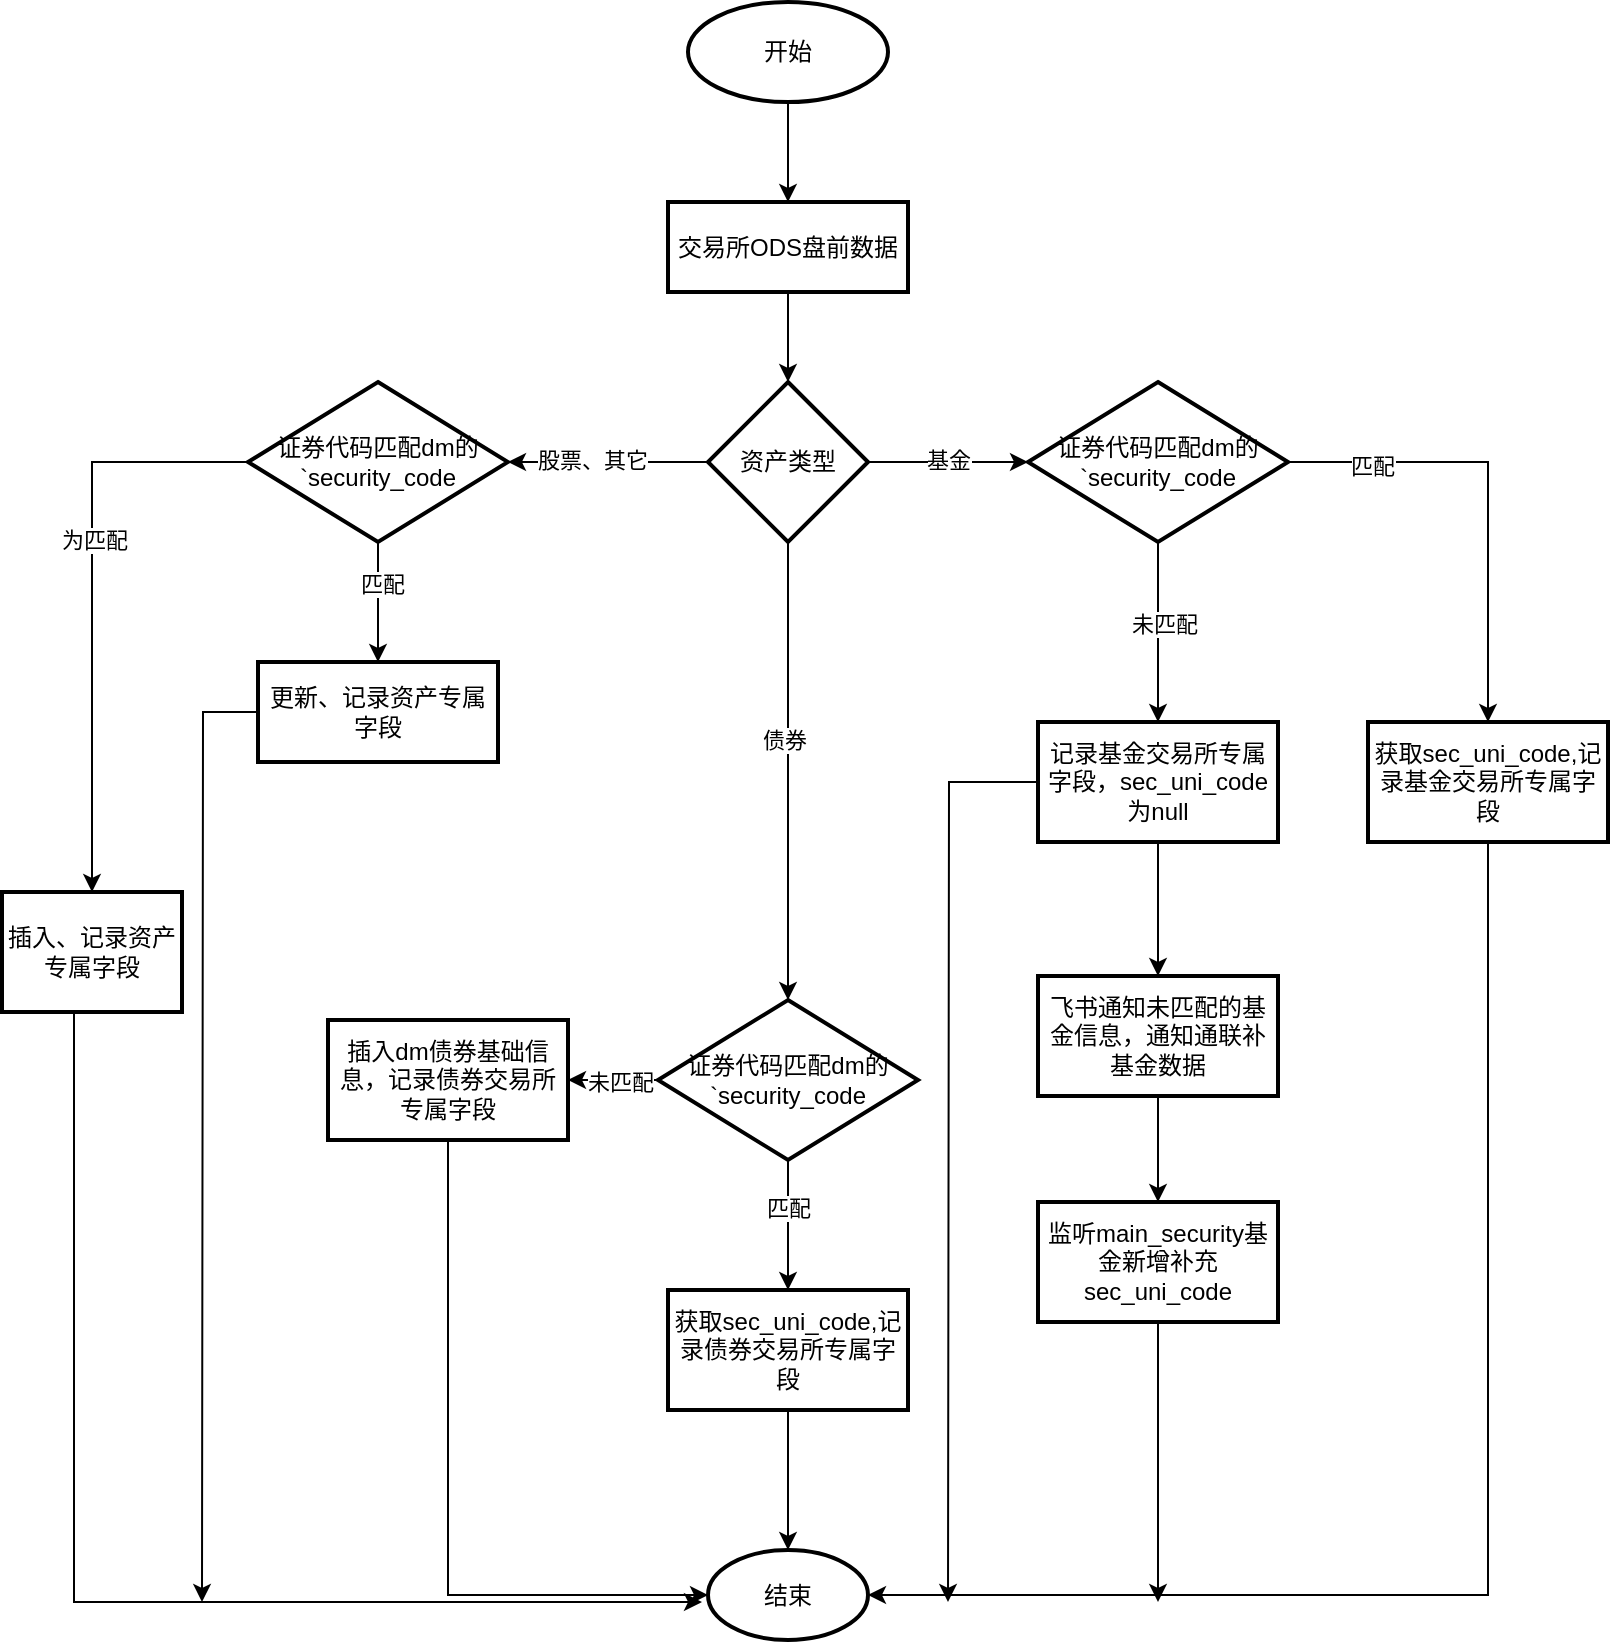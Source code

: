 <mxfile version="28.1.0">
  <diagram name="第 1 页" id="qlf20hynAqP5paUT_Vl2">
    <mxGraphModel dx="1678" dy="914" grid="1" gridSize="10" guides="1" tooltips="1" connect="1" arrows="1" fold="1" page="1" pageScale="1" pageWidth="827" pageHeight="1169" math="0" shadow="0">
      <root>
        <mxCell id="0" />
        <mxCell id="1" parent="0" />
        <mxCell id="aoJ1DneQytzwnr2nie6t-6" value="" style="edgeStyle=orthogonalEdgeStyle;rounded=0;orthogonalLoop=1;jettySize=auto;html=1;" edge="1" parent="1" source="aoJ1DneQytzwnr2nie6t-4" target="aoJ1DneQytzwnr2nie6t-5">
          <mxGeometry relative="1" as="geometry" />
        </mxCell>
        <mxCell id="aoJ1DneQytzwnr2nie6t-4" value="开始" style="strokeWidth=2;html=1;shape=mxgraph.flowchart.start_1;whiteSpace=wrap;" vertex="1" parent="1">
          <mxGeometry x="353" y="80" width="100" height="50" as="geometry" />
        </mxCell>
        <mxCell id="aoJ1DneQytzwnr2nie6t-8" value="" style="edgeStyle=orthogonalEdgeStyle;rounded=0;orthogonalLoop=1;jettySize=auto;html=1;" edge="1" parent="1" source="aoJ1DneQytzwnr2nie6t-5" target="aoJ1DneQytzwnr2nie6t-7">
          <mxGeometry relative="1" as="geometry" />
        </mxCell>
        <mxCell id="aoJ1DneQytzwnr2nie6t-5" value="交易所ODS盘前数据" style="whiteSpace=wrap;html=1;strokeWidth=2;" vertex="1" parent="1">
          <mxGeometry x="343" y="180" width="120" height="45" as="geometry" />
        </mxCell>
        <mxCell id="aoJ1DneQytzwnr2nie6t-16" value="" style="edgeStyle=orthogonalEdgeStyle;rounded=0;orthogonalLoop=1;jettySize=auto;html=1;" edge="1" parent="1" source="aoJ1DneQytzwnr2nie6t-7" target="aoJ1DneQytzwnr2nie6t-15">
          <mxGeometry relative="1" as="geometry" />
        </mxCell>
        <mxCell id="aoJ1DneQytzwnr2nie6t-23" value="债券" style="edgeLabel;html=1;align=center;verticalAlign=middle;resizable=0;points=[];" vertex="1" connectable="0" parent="aoJ1DneQytzwnr2nie6t-16">
          <mxGeometry x="-0.138" y="-2" relative="1" as="geometry">
            <mxPoint as="offset" />
          </mxGeometry>
        </mxCell>
        <mxCell id="aoJ1DneQytzwnr2nie6t-18" value="" style="edgeStyle=orthogonalEdgeStyle;rounded=0;orthogonalLoop=1;jettySize=auto;html=1;" edge="1" parent="1" source="aoJ1DneQytzwnr2nie6t-7">
          <mxGeometry relative="1" as="geometry">
            <mxPoint x="523" y="310" as="targetPoint" />
          </mxGeometry>
        </mxCell>
        <mxCell id="aoJ1DneQytzwnr2nie6t-22" value="基金" style="edgeLabel;html=1;align=center;verticalAlign=middle;resizable=0;points=[];" vertex="1" connectable="0" parent="aoJ1DneQytzwnr2nie6t-18">
          <mxGeometry x="0.008" y="2" relative="1" as="geometry">
            <mxPoint as="offset" />
          </mxGeometry>
        </mxCell>
        <mxCell id="aoJ1DneQytzwnr2nie6t-20" value="" style="edgeStyle=orthogonalEdgeStyle;rounded=0;orthogonalLoop=1;jettySize=auto;html=1;entryX=1;entryY=0.5;entryDx=0;entryDy=0;" edge="1" parent="1" source="aoJ1DneQytzwnr2nie6t-7" target="aoJ1DneQytzwnr2nie6t-52">
          <mxGeometry relative="1" as="geometry">
            <mxPoint x="283" y="310" as="targetPoint" />
          </mxGeometry>
        </mxCell>
        <mxCell id="aoJ1DneQytzwnr2nie6t-53" value="股票、其它" style="edgeLabel;html=1;align=center;verticalAlign=middle;resizable=0;points=[];" vertex="1" connectable="0" parent="aoJ1DneQytzwnr2nie6t-20">
          <mxGeometry x="0.164" y="-1" relative="1" as="geometry">
            <mxPoint as="offset" />
          </mxGeometry>
        </mxCell>
        <mxCell id="aoJ1DneQytzwnr2nie6t-7" value="资产类型" style="rhombus;whiteSpace=wrap;html=1;strokeWidth=2;" vertex="1" parent="1">
          <mxGeometry x="363" y="270" width="80" height="80" as="geometry" />
        </mxCell>
        <mxCell id="aoJ1DneQytzwnr2nie6t-25" value="" style="edgeStyle=orthogonalEdgeStyle;rounded=0;orthogonalLoop=1;jettySize=auto;html=1;" edge="1" parent="1" source="aoJ1DneQytzwnr2nie6t-15" target="aoJ1DneQytzwnr2nie6t-24">
          <mxGeometry relative="1" as="geometry" />
        </mxCell>
        <mxCell id="aoJ1DneQytzwnr2nie6t-26" value="匹配" style="edgeLabel;html=1;align=center;verticalAlign=middle;resizable=0;points=[];" vertex="1" connectable="0" parent="aoJ1DneQytzwnr2nie6t-25">
          <mxGeometry x="-0.27" relative="1" as="geometry">
            <mxPoint as="offset" />
          </mxGeometry>
        </mxCell>
        <mxCell id="aoJ1DneQytzwnr2nie6t-28" value="" style="edgeStyle=orthogonalEdgeStyle;rounded=0;orthogonalLoop=1;jettySize=auto;html=1;" edge="1" parent="1" source="aoJ1DneQytzwnr2nie6t-15" target="aoJ1DneQytzwnr2nie6t-27">
          <mxGeometry relative="1" as="geometry" />
        </mxCell>
        <mxCell id="aoJ1DneQytzwnr2nie6t-29" value="未匹配" style="edgeLabel;html=1;align=center;verticalAlign=middle;resizable=0;points=[];" vertex="1" connectable="0" parent="aoJ1DneQytzwnr2nie6t-28">
          <mxGeometry x="-0.163" y="1" relative="1" as="geometry">
            <mxPoint as="offset" />
          </mxGeometry>
        </mxCell>
        <mxCell id="aoJ1DneQytzwnr2nie6t-15" value="证券代码匹配dm的`security_code" style="rhombus;whiteSpace=wrap;html=1;strokeWidth=2;" vertex="1" parent="1">
          <mxGeometry x="338" y="579" width="130" height="80" as="geometry" />
        </mxCell>
        <mxCell id="aoJ1DneQytzwnr2nie6t-32" value="" style="edgeStyle=orthogonalEdgeStyle;rounded=0;orthogonalLoop=1;jettySize=auto;html=1;" edge="1" parent="1" source="aoJ1DneQytzwnr2nie6t-24" target="aoJ1DneQytzwnr2nie6t-31">
          <mxGeometry relative="1" as="geometry" />
        </mxCell>
        <mxCell id="aoJ1DneQytzwnr2nie6t-24" value="获取sec_uni_code,记录债券交易所专属字段" style="whiteSpace=wrap;html=1;strokeWidth=2;" vertex="1" parent="1">
          <mxGeometry x="343" y="724" width="120" height="60" as="geometry" />
        </mxCell>
        <mxCell id="aoJ1DneQytzwnr2nie6t-34" value="" style="edgeStyle=orthogonalEdgeStyle;rounded=0;orthogonalLoop=1;jettySize=auto;html=1;entryX=0;entryY=0.5;entryDx=0;entryDy=0;exitX=0.5;exitY=1;exitDx=0;exitDy=0;" edge="1" parent="1" source="aoJ1DneQytzwnr2nie6t-27" target="aoJ1DneQytzwnr2nie6t-31">
          <mxGeometry relative="1" as="geometry">
            <mxPoint x="233" y="719" as="targetPoint" />
          </mxGeometry>
        </mxCell>
        <mxCell id="aoJ1DneQytzwnr2nie6t-27" value="插入dm债券基础信息，记录债券交易所专属字段" style="whiteSpace=wrap;html=1;strokeWidth=2;" vertex="1" parent="1">
          <mxGeometry x="173" y="589" width="120" height="60" as="geometry" />
        </mxCell>
        <mxCell id="aoJ1DneQytzwnr2nie6t-36" value="" style="edgeStyle=orthogonalEdgeStyle;rounded=0;orthogonalLoop=1;jettySize=auto;html=1;" edge="1" parent="1" source="aoJ1DneQytzwnr2nie6t-30" target="aoJ1DneQytzwnr2nie6t-35">
          <mxGeometry relative="1" as="geometry" />
        </mxCell>
        <mxCell id="aoJ1DneQytzwnr2nie6t-44" value="未匹配" style="edgeLabel;html=1;align=center;verticalAlign=middle;resizable=0;points=[];" vertex="1" connectable="0" parent="aoJ1DneQytzwnr2nie6t-36">
          <mxGeometry x="-0.104" y="3" relative="1" as="geometry">
            <mxPoint as="offset" />
          </mxGeometry>
        </mxCell>
        <mxCell id="aoJ1DneQytzwnr2nie6t-39" value="" style="edgeStyle=orthogonalEdgeStyle;rounded=0;orthogonalLoop=1;jettySize=auto;html=1;" edge="1" parent="1" source="aoJ1DneQytzwnr2nie6t-30" target="aoJ1DneQytzwnr2nie6t-38">
          <mxGeometry relative="1" as="geometry" />
        </mxCell>
        <mxCell id="aoJ1DneQytzwnr2nie6t-42" value="匹配" style="edgeLabel;html=1;align=center;verticalAlign=middle;resizable=0;points=[];" vertex="1" connectable="0" parent="aoJ1DneQytzwnr2nie6t-39">
          <mxGeometry x="-0.635" y="-2" relative="1" as="geometry">
            <mxPoint as="offset" />
          </mxGeometry>
        </mxCell>
        <mxCell id="aoJ1DneQytzwnr2nie6t-30" value="证券代码匹配dm的`security_code" style="rhombus;whiteSpace=wrap;html=1;strokeWidth=2;" vertex="1" parent="1">
          <mxGeometry x="523" y="270" width="130" height="80" as="geometry" />
        </mxCell>
        <mxCell id="aoJ1DneQytzwnr2nie6t-31" value="结束" style="ellipse;whiteSpace=wrap;html=1;strokeWidth=2;" vertex="1" parent="1">
          <mxGeometry x="363" y="854" width="80" height="45" as="geometry" />
        </mxCell>
        <mxCell id="aoJ1DneQytzwnr2nie6t-46" value="" style="edgeStyle=orthogonalEdgeStyle;rounded=0;orthogonalLoop=1;jettySize=auto;html=1;" edge="1" parent="1" source="aoJ1DneQytzwnr2nie6t-35" target="aoJ1DneQytzwnr2nie6t-45">
          <mxGeometry relative="1" as="geometry" />
        </mxCell>
        <mxCell id="aoJ1DneQytzwnr2nie6t-50" value="" style="edgeStyle=orthogonalEdgeStyle;rounded=0;orthogonalLoop=1;jettySize=auto;html=1;" edge="1" parent="1" source="aoJ1DneQytzwnr2nie6t-35">
          <mxGeometry relative="1" as="geometry">
            <mxPoint x="483" y="880" as="targetPoint" />
          </mxGeometry>
        </mxCell>
        <mxCell id="aoJ1DneQytzwnr2nie6t-35" value="记录基金交易所专属字段，sec_uni_code为null" style="whiteSpace=wrap;html=1;strokeWidth=2;" vertex="1" parent="1">
          <mxGeometry x="528" y="440" width="120" height="60" as="geometry" />
        </mxCell>
        <mxCell id="aoJ1DneQytzwnr2nie6t-41" value="" style="edgeStyle=orthogonalEdgeStyle;rounded=0;orthogonalLoop=1;jettySize=auto;html=1;entryX=1;entryY=0.5;entryDx=0;entryDy=0;exitX=0.5;exitY=1;exitDx=0;exitDy=0;" edge="1" parent="1" source="aoJ1DneQytzwnr2nie6t-38" target="aoJ1DneQytzwnr2nie6t-31">
          <mxGeometry relative="1" as="geometry">
            <mxPoint x="753" y="580" as="targetPoint" />
          </mxGeometry>
        </mxCell>
        <mxCell id="aoJ1DneQytzwnr2nie6t-38" value="获取sec_uni_code,记录基金交易所专属字段" style="whiteSpace=wrap;html=1;strokeWidth=2;" vertex="1" parent="1">
          <mxGeometry x="693" y="440" width="120" height="60" as="geometry" />
        </mxCell>
        <mxCell id="aoJ1DneQytzwnr2nie6t-48" value="" style="edgeStyle=orthogonalEdgeStyle;rounded=0;orthogonalLoop=1;jettySize=auto;html=1;" edge="1" parent="1" source="aoJ1DneQytzwnr2nie6t-45" target="aoJ1DneQytzwnr2nie6t-47">
          <mxGeometry relative="1" as="geometry" />
        </mxCell>
        <mxCell id="aoJ1DneQytzwnr2nie6t-45" value="飞书通知未匹配的基金信息，通知通联补基金数据" style="whiteSpace=wrap;html=1;strokeWidth=2;" vertex="1" parent="1">
          <mxGeometry x="528" y="567" width="120" height="60" as="geometry" />
        </mxCell>
        <mxCell id="aoJ1DneQytzwnr2nie6t-51" style="edgeStyle=orthogonalEdgeStyle;rounded=0;orthogonalLoop=1;jettySize=auto;html=1;" edge="1" parent="1" source="aoJ1DneQytzwnr2nie6t-47">
          <mxGeometry relative="1" as="geometry">
            <mxPoint x="588" y="880" as="targetPoint" />
          </mxGeometry>
        </mxCell>
        <mxCell id="aoJ1DneQytzwnr2nie6t-47" value="监听main_security基金新增补充sec_uni_code" style="whiteSpace=wrap;html=1;strokeWidth=2;" vertex="1" parent="1">
          <mxGeometry x="528" y="680" width="120" height="60" as="geometry" />
        </mxCell>
        <mxCell id="aoJ1DneQytzwnr2nie6t-55" value="" style="edgeStyle=orthogonalEdgeStyle;rounded=0;orthogonalLoop=1;jettySize=auto;html=1;" edge="1" parent="1" source="aoJ1DneQytzwnr2nie6t-52" target="aoJ1DneQytzwnr2nie6t-54">
          <mxGeometry relative="1" as="geometry" />
        </mxCell>
        <mxCell id="aoJ1DneQytzwnr2nie6t-56" value="匹配" style="edgeLabel;html=1;align=center;verticalAlign=middle;resizable=0;points=[];" vertex="1" connectable="0" parent="aoJ1DneQytzwnr2nie6t-55">
          <mxGeometry x="-0.322" y="2" relative="1" as="geometry">
            <mxPoint as="offset" />
          </mxGeometry>
        </mxCell>
        <mxCell id="aoJ1DneQytzwnr2nie6t-58" value="" style="edgeStyle=orthogonalEdgeStyle;rounded=0;orthogonalLoop=1;jettySize=auto;html=1;exitX=0;exitY=0.5;exitDx=0;exitDy=0;entryX=0.5;entryY=0;entryDx=0;entryDy=0;" edge="1" parent="1" source="aoJ1DneQytzwnr2nie6t-52" target="aoJ1DneQytzwnr2nie6t-57">
          <mxGeometry relative="1" as="geometry">
            <mxPoint x="123" y="320" as="sourcePoint" />
            <mxPoint x="88.059" y="525.0" as="targetPoint" />
          </mxGeometry>
        </mxCell>
        <mxCell id="aoJ1DneQytzwnr2nie6t-59" value="为匹配" style="edgeLabel;html=1;align=center;verticalAlign=middle;resizable=0;points=[];" vertex="1" connectable="0" parent="aoJ1DneQytzwnr2nie6t-58">
          <mxGeometry x="-0.203" y="1" relative="1" as="geometry">
            <mxPoint as="offset" />
          </mxGeometry>
        </mxCell>
        <mxCell id="aoJ1DneQytzwnr2nie6t-52" value="证券代码匹配dm的`security_code" style="rhombus;whiteSpace=wrap;html=1;strokeWidth=2;" vertex="1" parent="1">
          <mxGeometry x="133" y="270" width="130" height="80" as="geometry" />
        </mxCell>
        <mxCell id="aoJ1DneQytzwnr2nie6t-68" value="" style="edgeStyle=orthogonalEdgeStyle;rounded=0;orthogonalLoop=1;jettySize=auto;html=1;" edge="1" parent="1" source="aoJ1DneQytzwnr2nie6t-54">
          <mxGeometry relative="1" as="geometry">
            <mxPoint x="110" y="880" as="targetPoint" />
          </mxGeometry>
        </mxCell>
        <mxCell id="aoJ1DneQytzwnr2nie6t-54" value="更新、记录资产专属字段" style="whiteSpace=wrap;html=1;strokeWidth=2;" vertex="1" parent="1">
          <mxGeometry x="138" y="410" width="120" height="50" as="geometry" />
        </mxCell>
        <mxCell id="aoJ1DneQytzwnr2nie6t-61" value="" style="edgeStyle=orthogonalEdgeStyle;rounded=0;orthogonalLoop=1;jettySize=auto;html=1;exitX=0.5;exitY=1;exitDx=0;exitDy=0;" edge="1" parent="1" source="aoJ1DneQytzwnr2nie6t-57">
          <mxGeometry relative="1" as="geometry">
            <mxPoint x="55" y="590" as="sourcePoint" />
            <mxPoint x="360" y="880" as="targetPoint" />
            <Array as="points">
              <mxPoint x="46" y="585" />
              <mxPoint x="46" y="880" />
            </Array>
          </mxGeometry>
        </mxCell>
        <mxCell id="aoJ1DneQytzwnr2nie6t-57" value="插入、记录资产专属字段" style="whiteSpace=wrap;html=1;strokeWidth=2;" vertex="1" parent="1">
          <mxGeometry x="10" y="525" width="90" height="60" as="geometry" />
        </mxCell>
      </root>
    </mxGraphModel>
  </diagram>
</mxfile>
